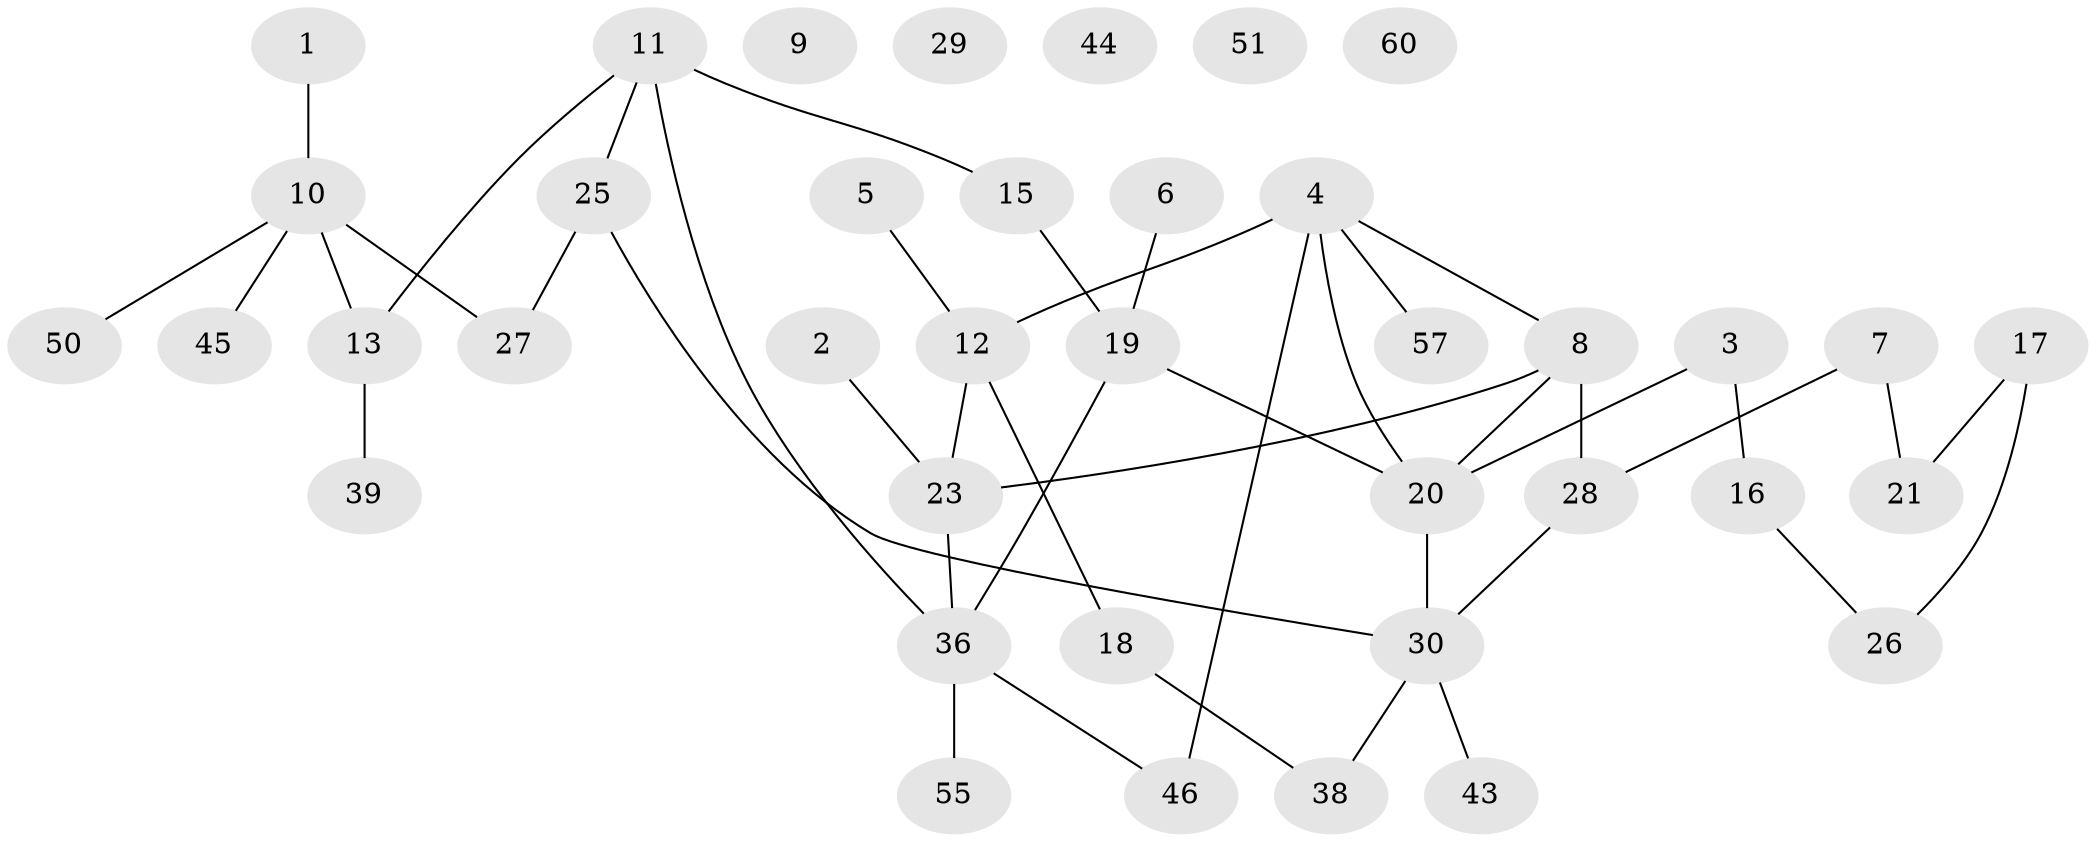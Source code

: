 // original degree distribution, {2: 0.41935483870967744, 3: 0.12903225806451613, 4: 0.11290322580645161, 1: 0.1935483870967742, 0: 0.08064516129032258, 5: 0.06451612903225806}
// Generated by graph-tools (version 1.1) at 2025/41/03/06/25 10:41:22]
// undirected, 39 vertices, 43 edges
graph export_dot {
graph [start="1"]
  node [color=gray90,style=filled];
  1 [super="+35"];
  2 [super="+40"];
  3 [super="+56"];
  4 [super="+52"];
  5 [super="+24"];
  6;
  7 [super="+41"];
  8 [super="+54"];
  9;
  10 [super="+14"];
  11 [super="+42"];
  12 [super="+32"];
  13 [super="+22"];
  15;
  16 [super="+61"];
  17 [super="+33"];
  18 [super="+59"];
  19 [super="+37"];
  20 [super="+34"];
  21;
  23 [super="+58"];
  25;
  26 [super="+31"];
  27;
  28;
  29;
  30 [super="+62"];
  36 [super="+53"];
  38 [super="+48"];
  39;
  43 [super="+49"];
  44;
  45;
  46 [super="+47"];
  50;
  51;
  55;
  57;
  60;
  1 -- 10;
  2 -- 23;
  3 -- 16;
  3 -- 20;
  4 -- 20;
  4 -- 46 [weight=2];
  4 -- 8;
  4 -- 57;
  4 -- 12;
  5 -- 12 [weight=2];
  6 -- 19;
  7 -- 28;
  7 -- 21;
  8 -- 23;
  8 -- 28;
  8 -- 20;
  10 -- 27;
  10 -- 13;
  10 -- 50;
  10 -- 45;
  11 -- 13;
  11 -- 25;
  11 -- 15;
  11 -- 36;
  12 -- 18;
  12 -- 23;
  13 -- 39;
  15 -- 19;
  16 -- 26;
  17 -- 21;
  17 -- 26;
  18 -- 38;
  19 -- 36;
  19 -- 20;
  20 -- 30;
  23 -- 36;
  25 -- 27;
  25 -- 30;
  28 -- 30;
  30 -- 38;
  30 -- 43;
  36 -- 55;
  36 -- 46;
}
